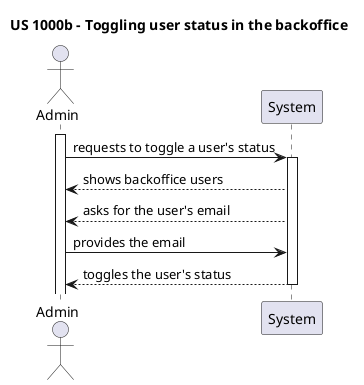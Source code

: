 @startuml
actor Admin as Actor
participant System as SYS


title US 1000b - Toggling user status in the backoffice


activate Actor

Actor -> SYS : requests to toggle a user's status

activate SYS

SYS --> Actor : shows backoffice users

SYS --> Actor : asks for the user's email

Actor -> SYS : provides the email

SYS --> Actor : toggles the user's status

deactivate SYS











@enduml